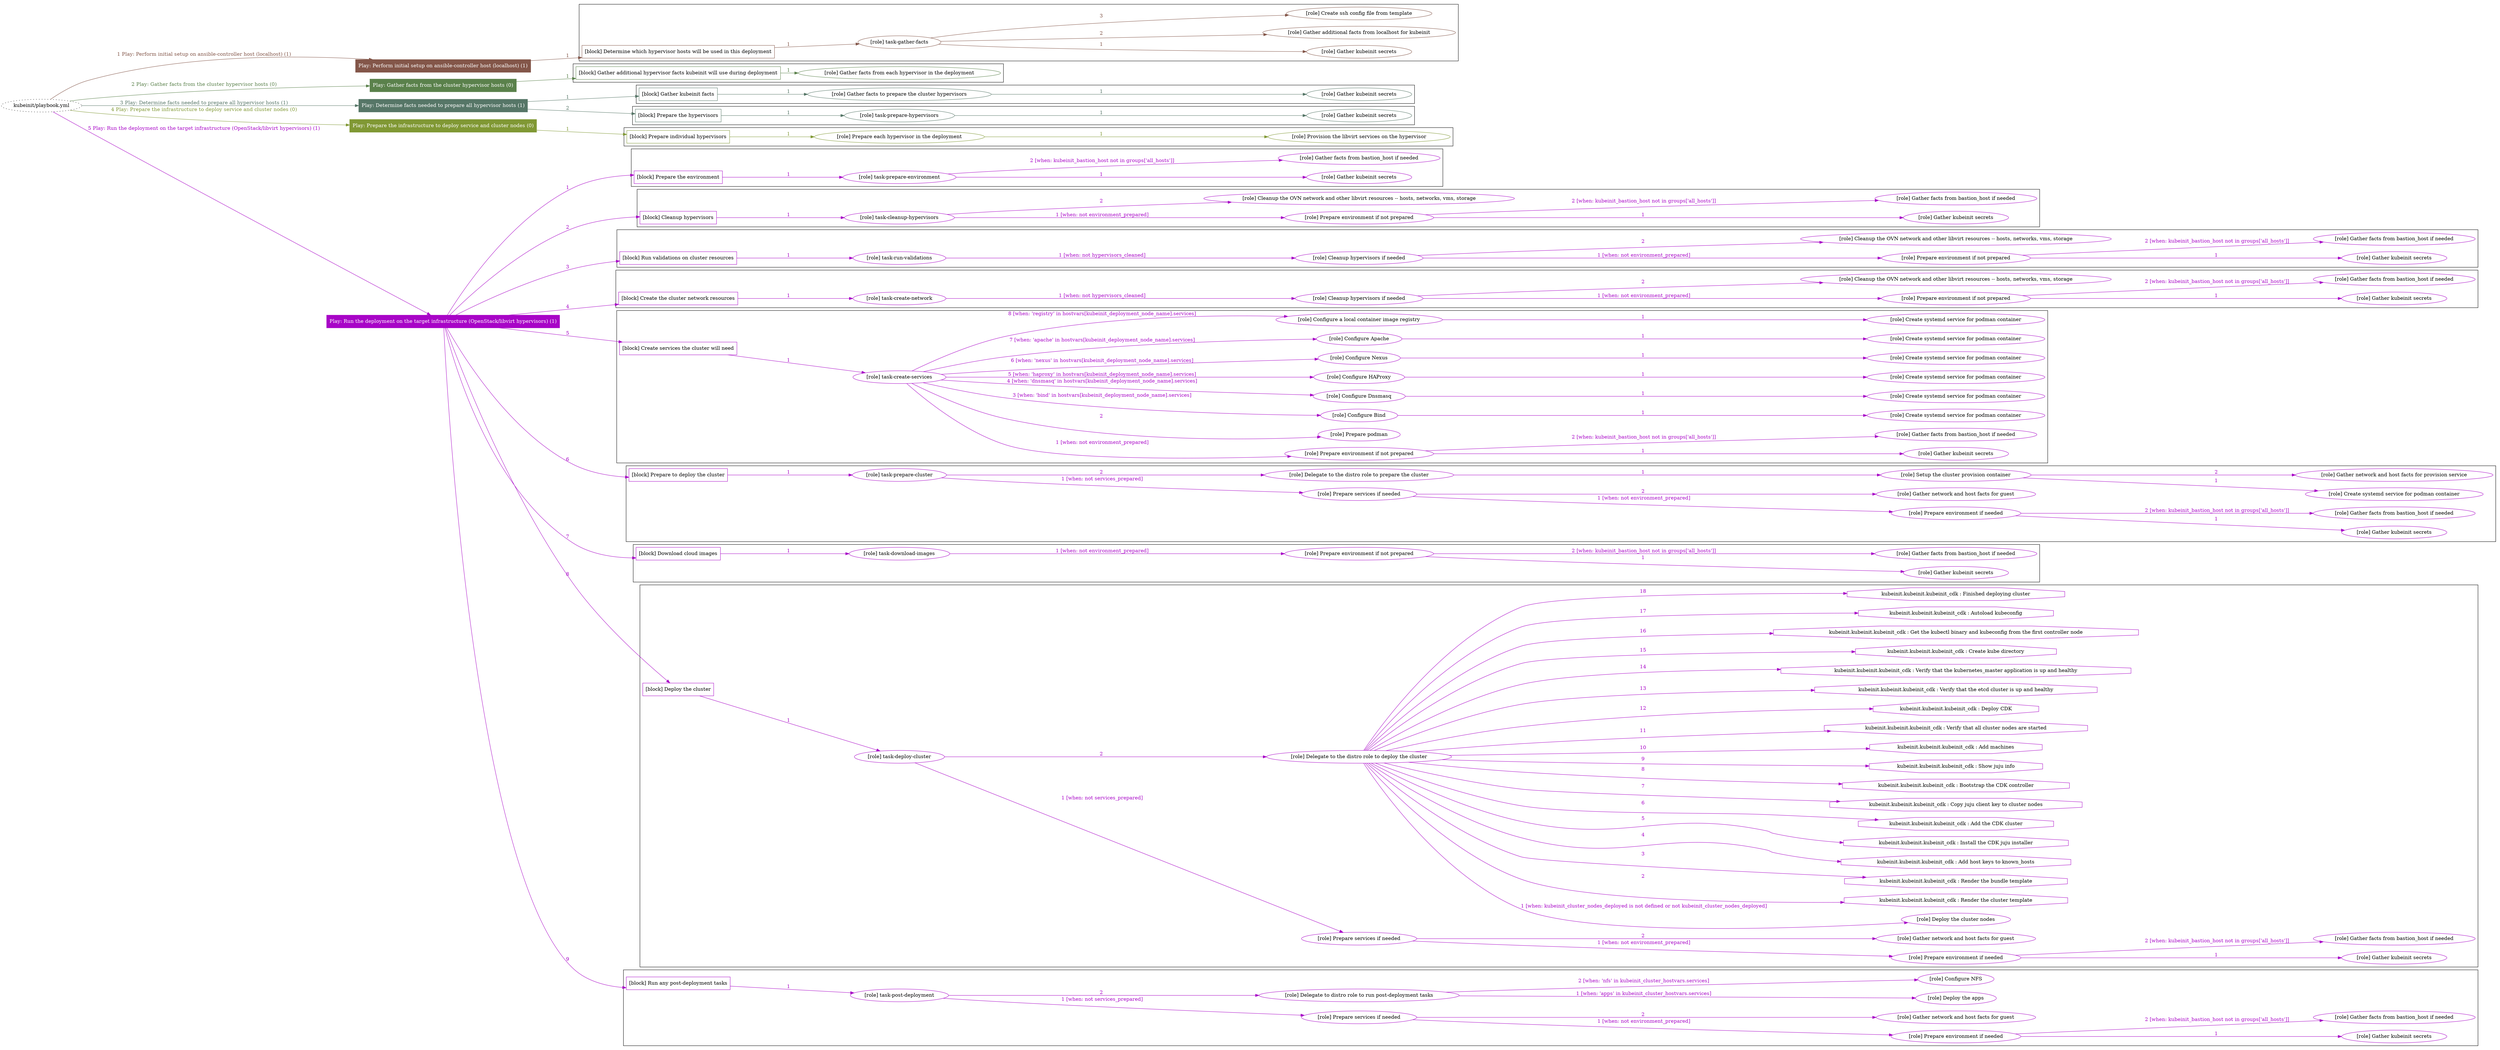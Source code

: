digraph {
	graph [concentrate=true ordering=in rankdir=LR ratio=fill]
	edge [esep=5 sep=10]
	"kubeinit/playbook.yml" [URL="/home/runner/work/kubeinit/kubeinit/kubeinit/playbook.yml" id=playbook_7b07eddc style=dotted]
	"kubeinit/playbook.yml" -> play_ae8536f7 [label="1 Play: Perform initial setup on ansible-controller host (localhost) (1)" color="#835649" fontcolor="#835649" id=edge_play_ae8536f7 labeltooltip="1 Play: Perform initial setup on ansible-controller host (localhost) (1)" tooltip="1 Play: Perform initial setup on ansible-controller host (localhost) (1)"]
	subgraph "Play: Perform initial setup on ansible-controller host (localhost) (1)" {
		play_ae8536f7 [label="Play: Perform initial setup on ansible-controller host (localhost) (1)" URL="/home/runner/work/kubeinit/kubeinit/kubeinit/playbook.yml" color="#835649" fontcolor="#ffffff" id=play_ae8536f7 shape=box style=filled tooltip=localhost]
		play_ae8536f7 -> block_f14fd395 [label=1 color="#835649" fontcolor="#835649" id=edge_block_f14fd395 labeltooltip=1 tooltip=1]
		subgraph cluster_block_f14fd395 {
			block_f14fd395 [label="[block] Determine which hypervisor hosts will be used in this deployment" URL="/home/runner/work/kubeinit/kubeinit/kubeinit/playbook.yml" color="#835649" id=block_f14fd395 labeltooltip="Determine which hypervisor hosts will be used in this deployment" shape=box tooltip="Determine which hypervisor hosts will be used in this deployment"]
			block_f14fd395 -> role_4c443c80 [label="1 " color="#835649" fontcolor="#835649" id=edge_role_4c443c80 labeltooltip="1 " tooltip="1 "]
			subgraph "task-gather-facts" {
				role_4c443c80 [label="[role] task-gather-facts" URL="/home/runner/work/kubeinit/kubeinit/kubeinit/playbook.yml" color="#835649" id=role_4c443c80 tooltip="task-gather-facts"]
				role_4c443c80 -> role_0a45a1a7 [label="1 " color="#835649" fontcolor="#835649" id=edge_role_0a45a1a7 labeltooltip="1 " tooltip="1 "]
				subgraph "Gather kubeinit secrets" {
					role_0a45a1a7 [label="[role] Gather kubeinit secrets" URL="/home/runner/.ansible/collections/ansible_collections/kubeinit/kubeinit/roles/kubeinit_prepare/tasks/build_hypervisors_group.yml" color="#835649" id=role_0a45a1a7 tooltip="Gather kubeinit secrets"]
				}
				role_4c443c80 -> role_3fbbef48 [label="2 " color="#835649" fontcolor="#835649" id=edge_role_3fbbef48 labeltooltip="2 " tooltip="2 "]
				subgraph "Gather additional facts from localhost for kubeinit" {
					role_3fbbef48 [label="[role] Gather additional facts from localhost for kubeinit" URL="/home/runner/.ansible/collections/ansible_collections/kubeinit/kubeinit/roles/kubeinit_prepare/tasks/build_hypervisors_group.yml" color="#835649" id=role_3fbbef48 tooltip="Gather additional facts from localhost for kubeinit"]
				}
				role_4c443c80 -> role_3f0bf465 [label="3 " color="#835649" fontcolor="#835649" id=edge_role_3f0bf465 labeltooltip="3 " tooltip="3 "]
				subgraph "Create ssh config file from template" {
					role_3f0bf465 [label="[role] Create ssh config file from template" URL="/home/runner/.ansible/collections/ansible_collections/kubeinit/kubeinit/roles/kubeinit_prepare/tasks/build_hypervisors_group.yml" color="#835649" id=role_3f0bf465 tooltip="Create ssh config file from template"]
				}
			}
		}
	}
	"kubeinit/playbook.yml" -> play_ba6dd89d [label="2 Play: Gather facts from the cluster hypervisor hosts (0)" color="#5a814b" fontcolor="#5a814b" id=edge_play_ba6dd89d labeltooltip="2 Play: Gather facts from the cluster hypervisor hosts (0)" tooltip="2 Play: Gather facts from the cluster hypervisor hosts (0)"]
	subgraph "Play: Gather facts from the cluster hypervisor hosts (0)" {
		play_ba6dd89d [label="Play: Gather facts from the cluster hypervisor hosts (0)" URL="/home/runner/work/kubeinit/kubeinit/kubeinit/playbook.yml" color="#5a814b" fontcolor="#ffffff" id=play_ba6dd89d shape=box style=filled tooltip="Play: Gather facts from the cluster hypervisor hosts (0)"]
		play_ba6dd89d -> block_d0ace4af [label=1 color="#5a814b" fontcolor="#5a814b" id=edge_block_d0ace4af labeltooltip=1 tooltip=1]
		subgraph cluster_block_d0ace4af {
			block_d0ace4af [label="[block] Gather additional hypervisor facts kubeinit will use during deployment" URL="/home/runner/work/kubeinit/kubeinit/kubeinit/playbook.yml" color="#5a814b" id=block_d0ace4af labeltooltip="Gather additional hypervisor facts kubeinit will use during deployment" shape=box tooltip="Gather additional hypervisor facts kubeinit will use during deployment"]
			block_d0ace4af -> role_2e7f5700 [label="1 " color="#5a814b" fontcolor="#5a814b" id=edge_role_2e7f5700 labeltooltip="1 " tooltip="1 "]
			subgraph "Gather facts from each hypervisor in the deployment" {
				role_2e7f5700 [label="[role] Gather facts from each hypervisor in the deployment" URL="/home/runner/work/kubeinit/kubeinit/kubeinit/playbook.yml" color="#5a814b" id=role_2e7f5700 tooltip="Gather facts from each hypervisor in the deployment"]
			}
		}
	}
	"kubeinit/playbook.yml" -> play_a8077679 [label="3 Play: Determine facts needed to prepare all hypervisor hosts (1)" color="#567667" fontcolor="#567667" id=edge_play_a8077679 labeltooltip="3 Play: Determine facts needed to prepare all hypervisor hosts (1)" tooltip="3 Play: Determine facts needed to prepare all hypervisor hosts (1)"]
	subgraph "Play: Determine facts needed to prepare all hypervisor hosts (1)" {
		play_a8077679 [label="Play: Determine facts needed to prepare all hypervisor hosts (1)" URL="/home/runner/work/kubeinit/kubeinit/kubeinit/playbook.yml" color="#567667" fontcolor="#ffffff" id=play_a8077679 shape=box style=filled tooltip=localhost]
		play_a8077679 -> block_dc6b8b2c [label=1 color="#567667" fontcolor="#567667" id=edge_block_dc6b8b2c labeltooltip=1 tooltip=1]
		subgraph cluster_block_dc6b8b2c {
			block_dc6b8b2c [label="[block] Gather kubeinit facts" URL="/home/runner/work/kubeinit/kubeinit/kubeinit/playbook.yml" color="#567667" id=block_dc6b8b2c labeltooltip="Gather kubeinit facts" shape=box tooltip="Gather kubeinit facts"]
			block_dc6b8b2c -> role_ae329c7e [label="1 " color="#567667" fontcolor="#567667" id=edge_role_ae329c7e labeltooltip="1 " tooltip="1 "]
			subgraph "Gather facts to prepare the cluster hypervisors" {
				role_ae329c7e [label="[role] Gather facts to prepare the cluster hypervisors" URL="/home/runner/work/kubeinit/kubeinit/kubeinit/playbook.yml" color="#567667" id=role_ae329c7e tooltip="Gather facts to prepare the cluster hypervisors"]
				role_ae329c7e -> role_d557adda [label="1 " color="#567667" fontcolor="#567667" id=edge_role_d557adda labeltooltip="1 " tooltip="1 "]
				subgraph "Gather kubeinit secrets" {
					role_d557adda [label="[role] Gather kubeinit secrets" URL="/home/runner/.ansible/collections/ansible_collections/kubeinit/kubeinit/roles/kubeinit_prepare/tasks/gather_kubeinit_facts.yml" color="#567667" id=role_d557adda tooltip="Gather kubeinit secrets"]
				}
			}
		}
		play_a8077679 -> block_dd9f7d9f [label=2 color="#567667" fontcolor="#567667" id=edge_block_dd9f7d9f labeltooltip=2 tooltip=2]
		subgraph cluster_block_dd9f7d9f {
			block_dd9f7d9f [label="[block] Prepare the hypervisors" URL="/home/runner/work/kubeinit/kubeinit/kubeinit/playbook.yml" color="#567667" id=block_dd9f7d9f labeltooltip="Prepare the hypervisors" shape=box tooltip="Prepare the hypervisors"]
			block_dd9f7d9f -> role_76a031fb [label="1 " color="#567667" fontcolor="#567667" id=edge_role_76a031fb labeltooltip="1 " tooltip="1 "]
			subgraph "task-prepare-hypervisors" {
				role_76a031fb [label="[role] task-prepare-hypervisors" URL="/home/runner/work/kubeinit/kubeinit/kubeinit/playbook.yml" color="#567667" id=role_76a031fb tooltip="task-prepare-hypervisors"]
				role_76a031fb -> role_5a0db692 [label="1 " color="#567667" fontcolor="#567667" id=edge_role_5a0db692 labeltooltip="1 " tooltip="1 "]
				subgraph "Gather kubeinit secrets" {
					role_5a0db692 [label="[role] Gather kubeinit secrets" URL="/home/runner/.ansible/collections/ansible_collections/kubeinit/kubeinit/roles/kubeinit_prepare/tasks/gather_kubeinit_facts.yml" color="#567667" id=role_5a0db692 tooltip="Gather kubeinit secrets"]
				}
			}
		}
	}
	"kubeinit/playbook.yml" -> play_da974f35 [label="4 Play: Prepare the infrastructure to deploy service and cluster nodes (0)" color="#809834" fontcolor="#809834" id=edge_play_da974f35 labeltooltip="4 Play: Prepare the infrastructure to deploy service and cluster nodes (0)" tooltip="4 Play: Prepare the infrastructure to deploy service and cluster nodes (0)"]
	subgraph "Play: Prepare the infrastructure to deploy service and cluster nodes (0)" {
		play_da974f35 [label="Play: Prepare the infrastructure to deploy service and cluster nodes (0)" URL="/home/runner/work/kubeinit/kubeinit/kubeinit/playbook.yml" color="#809834" fontcolor="#ffffff" id=play_da974f35 shape=box style=filled tooltip="Play: Prepare the infrastructure to deploy service and cluster nodes (0)"]
		play_da974f35 -> block_637d42eb [label=1 color="#809834" fontcolor="#809834" id=edge_block_637d42eb labeltooltip=1 tooltip=1]
		subgraph cluster_block_637d42eb {
			block_637d42eb [label="[block] Prepare individual hypervisors" URL="/home/runner/work/kubeinit/kubeinit/kubeinit/playbook.yml" color="#809834" id=block_637d42eb labeltooltip="Prepare individual hypervisors" shape=box tooltip="Prepare individual hypervisors"]
			block_637d42eb -> role_cea9790f [label="1 " color="#809834" fontcolor="#809834" id=edge_role_cea9790f labeltooltip="1 " tooltip="1 "]
			subgraph "Prepare each hypervisor in the deployment" {
				role_cea9790f [label="[role] Prepare each hypervisor in the deployment" URL="/home/runner/work/kubeinit/kubeinit/kubeinit/playbook.yml" color="#809834" id=role_cea9790f tooltip="Prepare each hypervisor in the deployment"]
				role_cea9790f -> role_76e7ff63 [label="1 " color="#809834" fontcolor="#809834" id=edge_role_76e7ff63 labeltooltip="1 " tooltip="1 "]
				subgraph "Provision the libvirt services on the hypervisor" {
					role_76e7ff63 [label="[role] Provision the libvirt services on the hypervisor" URL="/home/runner/.ansible/collections/ansible_collections/kubeinit/kubeinit/roles/kubeinit_prepare/tasks/prepare_hypervisor.yml" color="#809834" id=role_76e7ff63 tooltip="Provision the libvirt services on the hypervisor"]
				}
			}
		}
	}
	"kubeinit/playbook.yml" -> play_2c684dbd [label="5 Play: Run the deployment on the target infrastructure (OpenStack/libvirt hypervisors) (1)" color="#a805c7" fontcolor="#a805c7" id=edge_play_2c684dbd labeltooltip="5 Play: Run the deployment on the target infrastructure (OpenStack/libvirt hypervisors) (1)" tooltip="5 Play: Run the deployment on the target infrastructure (OpenStack/libvirt hypervisors) (1)"]
	subgraph "Play: Run the deployment on the target infrastructure (OpenStack/libvirt hypervisors) (1)" {
		play_2c684dbd [label="Play: Run the deployment on the target infrastructure (OpenStack/libvirt hypervisors) (1)" URL="/home/runner/work/kubeinit/kubeinit/kubeinit/playbook.yml" color="#a805c7" fontcolor="#ffffff" id=play_2c684dbd shape=box style=filled tooltip=localhost]
		play_2c684dbd -> block_a8a9cad0 [label=1 color="#a805c7" fontcolor="#a805c7" id=edge_block_a8a9cad0 labeltooltip=1 tooltip=1]
		subgraph cluster_block_a8a9cad0 {
			block_a8a9cad0 [label="[block] Prepare the environment" URL="/home/runner/work/kubeinit/kubeinit/kubeinit/playbook.yml" color="#a805c7" id=block_a8a9cad0 labeltooltip="Prepare the environment" shape=box tooltip="Prepare the environment"]
			block_a8a9cad0 -> role_272edc18 [label="1 " color="#a805c7" fontcolor="#a805c7" id=edge_role_272edc18 labeltooltip="1 " tooltip="1 "]
			subgraph "task-prepare-environment" {
				role_272edc18 [label="[role] task-prepare-environment" URL="/home/runner/work/kubeinit/kubeinit/kubeinit/playbook.yml" color="#a805c7" id=role_272edc18 tooltip="task-prepare-environment"]
				role_272edc18 -> role_3b846df1 [label="1 " color="#a805c7" fontcolor="#a805c7" id=edge_role_3b846df1 labeltooltip="1 " tooltip="1 "]
				subgraph "Gather kubeinit secrets" {
					role_3b846df1 [label="[role] Gather kubeinit secrets" URL="/home/runner/.ansible/collections/ansible_collections/kubeinit/kubeinit/roles/kubeinit_prepare/tasks/gather_kubeinit_facts.yml" color="#a805c7" id=role_3b846df1 tooltip="Gather kubeinit secrets"]
				}
				role_272edc18 -> role_30ebdfee [label="2 [when: kubeinit_bastion_host not in groups['all_hosts']]" color="#a805c7" fontcolor="#a805c7" id=edge_role_30ebdfee labeltooltip="2 [when: kubeinit_bastion_host not in groups['all_hosts']]" tooltip="2 [when: kubeinit_bastion_host not in groups['all_hosts']]"]
				subgraph "Gather facts from bastion_host if needed" {
					role_30ebdfee [label="[role] Gather facts from bastion_host if needed" URL="/home/runner/.ansible/collections/ansible_collections/kubeinit/kubeinit/roles/kubeinit_prepare/tasks/main.yml" color="#a805c7" id=role_30ebdfee tooltip="Gather facts from bastion_host if needed"]
				}
			}
		}
		play_2c684dbd -> block_d3b47761 [label=2 color="#a805c7" fontcolor="#a805c7" id=edge_block_d3b47761 labeltooltip=2 tooltip=2]
		subgraph cluster_block_d3b47761 {
			block_d3b47761 [label="[block] Cleanup hypervisors" URL="/home/runner/work/kubeinit/kubeinit/kubeinit/playbook.yml" color="#a805c7" id=block_d3b47761 labeltooltip="Cleanup hypervisors" shape=box tooltip="Cleanup hypervisors"]
			block_d3b47761 -> role_dbc96f29 [label="1 " color="#a805c7" fontcolor="#a805c7" id=edge_role_dbc96f29 labeltooltip="1 " tooltip="1 "]
			subgraph "task-cleanup-hypervisors" {
				role_dbc96f29 [label="[role] task-cleanup-hypervisors" URL="/home/runner/work/kubeinit/kubeinit/kubeinit/playbook.yml" color="#a805c7" id=role_dbc96f29 tooltip="task-cleanup-hypervisors"]
				role_dbc96f29 -> role_d9044584 [label="1 [when: not environment_prepared]" color="#a805c7" fontcolor="#a805c7" id=edge_role_d9044584 labeltooltip="1 [when: not environment_prepared]" tooltip="1 [when: not environment_prepared]"]
				subgraph "Prepare environment if not prepared" {
					role_d9044584 [label="[role] Prepare environment if not prepared" URL="/home/runner/.ansible/collections/ansible_collections/kubeinit/kubeinit/roles/kubeinit_libvirt/tasks/cleanup_hypervisors.yml" color="#a805c7" id=role_d9044584 tooltip="Prepare environment if not prepared"]
					role_d9044584 -> role_6a1c0724 [label="1 " color="#a805c7" fontcolor="#a805c7" id=edge_role_6a1c0724 labeltooltip="1 " tooltip="1 "]
					subgraph "Gather kubeinit secrets" {
						role_6a1c0724 [label="[role] Gather kubeinit secrets" URL="/home/runner/.ansible/collections/ansible_collections/kubeinit/kubeinit/roles/kubeinit_prepare/tasks/gather_kubeinit_facts.yml" color="#a805c7" id=role_6a1c0724 tooltip="Gather kubeinit secrets"]
					}
					role_d9044584 -> role_64e8331c [label="2 [when: kubeinit_bastion_host not in groups['all_hosts']]" color="#a805c7" fontcolor="#a805c7" id=edge_role_64e8331c labeltooltip="2 [when: kubeinit_bastion_host not in groups['all_hosts']]" tooltip="2 [when: kubeinit_bastion_host not in groups['all_hosts']]"]
					subgraph "Gather facts from bastion_host if needed" {
						role_64e8331c [label="[role] Gather facts from bastion_host if needed" URL="/home/runner/.ansible/collections/ansible_collections/kubeinit/kubeinit/roles/kubeinit_prepare/tasks/main.yml" color="#a805c7" id=role_64e8331c tooltip="Gather facts from bastion_host if needed"]
					}
				}
				role_dbc96f29 -> role_327657ec [label="2 " color="#a805c7" fontcolor="#a805c7" id=edge_role_327657ec labeltooltip="2 " tooltip="2 "]
				subgraph "Cleanup the OVN network and other libvirt resources -- hosts, networks, vms, storage" {
					role_327657ec [label="[role] Cleanup the OVN network and other libvirt resources -- hosts, networks, vms, storage" URL="/home/runner/.ansible/collections/ansible_collections/kubeinit/kubeinit/roles/kubeinit_libvirt/tasks/cleanup_hypervisors.yml" color="#a805c7" id=role_327657ec tooltip="Cleanup the OVN network and other libvirt resources -- hosts, networks, vms, storage"]
				}
			}
		}
		play_2c684dbd -> block_43ed53c7 [label=3 color="#a805c7" fontcolor="#a805c7" id=edge_block_43ed53c7 labeltooltip=3 tooltip=3]
		subgraph cluster_block_43ed53c7 {
			block_43ed53c7 [label="[block] Run validations on cluster resources" URL="/home/runner/work/kubeinit/kubeinit/kubeinit/playbook.yml" color="#a805c7" id=block_43ed53c7 labeltooltip="Run validations on cluster resources" shape=box tooltip="Run validations on cluster resources"]
			block_43ed53c7 -> role_5f386c0b [label="1 " color="#a805c7" fontcolor="#a805c7" id=edge_role_5f386c0b labeltooltip="1 " tooltip="1 "]
			subgraph "task-run-validations" {
				role_5f386c0b [label="[role] task-run-validations" URL="/home/runner/work/kubeinit/kubeinit/kubeinit/playbook.yml" color="#a805c7" id=role_5f386c0b tooltip="task-run-validations"]
				role_5f386c0b -> role_27b261a9 [label="1 [when: not hypervisors_cleaned]" color="#a805c7" fontcolor="#a805c7" id=edge_role_27b261a9 labeltooltip="1 [when: not hypervisors_cleaned]" tooltip="1 [when: not hypervisors_cleaned]"]
				subgraph "Cleanup hypervisors if needed" {
					role_27b261a9 [label="[role] Cleanup hypervisors if needed" URL="/home/runner/.ansible/collections/ansible_collections/kubeinit/kubeinit/roles/kubeinit_validations/tasks/main.yml" color="#a805c7" id=role_27b261a9 tooltip="Cleanup hypervisors if needed"]
					role_27b261a9 -> role_691a6305 [label="1 [when: not environment_prepared]" color="#a805c7" fontcolor="#a805c7" id=edge_role_691a6305 labeltooltip="1 [when: not environment_prepared]" tooltip="1 [when: not environment_prepared]"]
					subgraph "Prepare environment if not prepared" {
						role_691a6305 [label="[role] Prepare environment if not prepared" URL="/home/runner/.ansible/collections/ansible_collections/kubeinit/kubeinit/roles/kubeinit_libvirt/tasks/cleanup_hypervisors.yml" color="#a805c7" id=role_691a6305 tooltip="Prepare environment if not prepared"]
						role_691a6305 -> role_c47da6af [label="1 " color="#a805c7" fontcolor="#a805c7" id=edge_role_c47da6af labeltooltip="1 " tooltip="1 "]
						subgraph "Gather kubeinit secrets" {
							role_c47da6af [label="[role] Gather kubeinit secrets" URL="/home/runner/.ansible/collections/ansible_collections/kubeinit/kubeinit/roles/kubeinit_prepare/tasks/gather_kubeinit_facts.yml" color="#a805c7" id=role_c47da6af tooltip="Gather kubeinit secrets"]
						}
						role_691a6305 -> role_ac09723a [label="2 [when: kubeinit_bastion_host not in groups['all_hosts']]" color="#a805c7" fontcolor="#a805c7" id=edge_role_ac09723a labeltooltip="2 [when: kubeinit_bastion_host not in groups['all_hosts']]" tooltip="2 [when: kubeinit_bastion_host not in groups['all_hosts']]"]
						subgraph "Gather facts from bastion_host if needed" {
							role_ac09723a [label="[role] Gather facts from bastion_host if needed" URL="/home/runner/.ansible/collections/ansible_collections/kubeinit/kubeinit/roles/kubeinit_prepare/tasks/main.yml" color="#a805c7" id=role_ac09723a tooltip="Gather facts from bastion_host if needed"]
						}
					}
					role_27b261a9 -> role_60418d41 [label="2 " color="#a805c7" fontcolor="#a805c7" id=edge_role_60418d41 labeltooltip="2 " tooltip="2 "]
					subgraph "Cleanup the OVN network and other libvirt resources -- hosts, networks, vms, storage" {
						role_60418d41 [label="[role] Cleanup the OVN network and other libvirt resources -- hosts, networks, vms, storage" URL="/home/runner/.ansible/collections/ansible_collections/kubeinit/kubeinit/roles/kubeinit_libvirt/tasks/cleanup_hypervisors.yml" color="#a805c7" id=role_60418d41 tooltip="Cleanup the OVN network and other libvirt resources -- hosts, networks, vms, storage"]
					}
				}
			}
		}
		play_2c684dbd -> block_468d84da [label=4 color="#a805c7" fontcolor="#a805c7" id=edge_block_468d84da labeltooltip=4 tooltip=4]
		subgraph cluster_block_468d84da {
			block_468d84da [label="[block] Create the cluster network resources" URL="/home/runner/work/kubeinit/kubeinit/kubeinit/playbook.yml" color="#a805c7" id=block_468d84da labeltooltip="Create the cluster network resources" shape=box tooltip="Create the cluster network resources"]
			block_468d84da -> role_134deb12 [label="1 " color="#a805c7" fontcolor="#a805c7" id=edge_role_134deb12 labeltooltip="1 " tooltip="1 "]
			subgraph "task-create-network" {
				role_134deb12 [label="[role] task-create-network" URL="/home/runner/work/kubeinit/kubeinit/kubeinit/playbook.yml" color="#a805c7" id=role_134deb12 tooltip="task-create-network"]
				role_134deb12 -> role_d5269537 [label="1 [when: not hypervisors_cleaned]" color="#a805c7" fontcolor="#a805c7" id=edge_role_d5269537 labeltooltip="1 [when: not hypervisors_cleaned]" tooltip="1 [when: not hypervisors_cleaned]"]
				subgraph "Cleanup hypervisors if needed" {
					role_d5269537 [label="[role] Cleanup hypervisors if needed" URL="/home/runner/.ansible/collections/ansible_collections/kubeinit/kubeinit/roles/kubeinit_libvirt/tasks/create_network.yml" color="#a805c7" id=role_d5269537 tooltip="Cleanup hypervisors if needed"]
					role_d5269537 -> role_535c081d [label="1 [when: not environment_prepared]" color="#a805c7" fontcolor="#a805c7" id=edge_role_535c081d labeltooltip="1 [when: not environment_prepared]" tooltip="1 [when: not environment_prepared]"]
					subgraph "Prepare environment if not prepared" {
						role_535c081d [label="[role] Prepare environment if not prepared" URL="/home/runner/.ansible/collections/ansible_collections/kubeinit/kubeinit/roles/kubeinit_libvirt/tasks/cleanup_hypervisors.yml" color="#a805c7" id=role_535c081d tooltip="Prepare environment if not prepared"]
						role_535c081d -> role_69334ae1 [label="1 " color="#a805c7" fontcolor="#a805c7" id=edge_role_69334ae1 labeltooltip="1 " tooltip="1 "]
						subgraph "Gather kubeinit secrets" {
							role_69334ae1 [label="[role] Gather kubeinit secrets" URL="/home/runner/.ansible/collections/ansible_collections/kubeinit/kubeinit/roles/kubeinit_prepare/tasks/gather_kubeinit_facts.yml" color="#a805c7" id=role_69334ae1 tooltip="Gather kubeinit secrets"]
						}
						role_535c081d -> role_7eae64ee [label="2 [when: kubeinit_bastion_host not in groups['all_hosts']]" color="#a805c7" fontcolor="#a805c7" id=edge_role_7eae64ee labeltooltip="2 [when: kubeinit_bastion_host not in groups['all_hosts']]" tooltip="2 [when: kubeinit_bastion_host not in groups['all_hosts']]"]
						subgraph "Gather facts from bastion_host if needed" {
							role_7eae64ee [label="[role] Gather facts from bastion_host if needed" URL="/home/runner/.ansible/collections/ansible_collections/kubeinit/kubeinit/roles/kubeinit_prepare/tasks/main.yml" color="#a805c7" id=role_7eae64ee tooltip="Gather facts from bastion_host if needed"]
						}
					}
					role_d5269537 -> role_4109f7c9 [label="2 " color="#a805c7" fontcolor="#a805c7" id=edge_role_4109f7c9 labeltooltip="2 " tooltip="2 "]
					subgraph "Cleanup the OVN network and other libvirt resources -- hosts, networks, vms, storage" {
						role_4109f7c9 [label="[role] Cleanup the OVN network and other libvirt resources -- hosts, networks, vms, storage" URL="/home/runner/.ansible/collections/ansible_collections/kubeinit/kubeinit/roles/kubeinit_libvirt/tasks/cleanup_hypervisors.yml" color="#a805c7" id=role_4109f7c9 tooltip="Cleanup the OVN network and other libvirt resources -- hosts, networks, vms, storage"]
					}
				}
			}
		}
		play_2c684dbd -> block_6d0a86f8 [label=5 color="#a805c7" fontcolor="#a805c7" id=edge_block_6d0a86f8 labeltooltip=5 tooltip=5]
		subgraph cluster_block_6d0a86f8 {
			block_6d0a86f8 [label="[block] Create services the cluster will need" URL="/home/runner/work/kubeinit/kubeinit/kubeinit/playbook.yml" color="#a805c7" id=block_6d0a86f8 labeltooltip="Create services the cluster will need" shape=box tooltip="Create services the cluster will need"]
			block_6d0a86f8 -> role_92be6d39 [label="1 " color="#a805c7" fontcolor="#a805c7" id=edge_role_92be6d39 labeltooltip="1 " tooltip="1 "]
			subgraph "task-create-services" {
				role_92be6d39 [label="[role] task-create-services" URL="/home/runner/work/kubeinit/kubeinit/kubeinit/playbook.yml" color="#a805c7" id=role_92be6d39 tooltip="task-create-services"]
				role_92be6d39 -> role_fd5fd1a0 [label="1 [when: not environment_prepared]" color="#a805c7" fontcolor="#a805c7" id=edge_role_fd5fd1a0 labeltooltip="1 [when: not environment_prepared]" tooltip="1 [when: not environment_prepared]"]
				subgraph "Prepare environment if not prepared" {
					role_fd5fd1a0 [label="[role] Prepare environment if not prepared" URL="/home/runner/.ansible/collections/ansible_collections/kubeinit/kubeinit/roles/kubeinit_services/tasks/main.yml" color="#a805c7" id=role_fd5fd1a0 tooltip="Prepare environment if not prepared"]
					role_fd5fd1a0 -> role_0efbd7b9 [label="1 " color="#a805c7" fontcolor="#a805c7" id=edge_role_0efbd7b9 labeltooltip="1 " tooltip="1 "]
					subgraph "Gather kubeinit secrets" {
						role_0efbd7b9 [label="[role] Gather kubeinit secrets" URL="/home/runner/.ansible/collections/ansible_collections/kubeinit/kubeinit/roles/kubeinit_prepare/tasks/gather_kubeinit_facts.yml" color="#a805c7" id=role_0efbd7b9 tooltip="Gather kubeinit secrets"]
					}
					role_fd5fd1a0 -> role_6eacfa3a [label="2 [when: kubeinit_bastion_host not in groups['all_hosts']]" color="#a805c7" fontcolor="#a805c7" id=edge_role_6eacfa3a labeltooltip="2 [when: kubeinit_bastion_host not in groups['all_hosts']]" tooltip="2 [when: kubeinit_bastion_host not in groups['all_hosts']]"]
					subgraph "Gather facts from bastion_host if needed" {
						role_6eacfa3a [label="[role] Gather facts from bastion_host if needed" URL="/home/runner/.ansible/collections/ansible_collections/kubeinit/kubeinit/roles/kubeinit_prepare/tasks/main.yml" color="#a805c7" id=role_6eacfa3a tooltip="Gather facts from bastion_host if needed"]
					}
				}
				role_92be6d39 -> role_da77d23a [label="2 " color="#a805c7" fontcolor="#a805c7" id=edge_role_da77d23a labeltooltip="2 " tooltip="2 "]
				subgraph "Prepare podman" {
					role_da77d23a [label="[role] Prepare podman" URL="/home/runner/.ansible/collections/ansible_collections/kubeinit/kubeinit/roles/kubeinit_services/tasks/00_create_service_pod.yml" color="#a805c7" id=role_da77d23a tooltip="Prepare podman"]
				}
				role_92be6d39 -> role_b6de6d8a [label="3 [when: 'bind' in hostvars[kubeinit_deployment_node_name].services]" color="#a805c7" fontcolor="#a805c7" id=edge_role_b6de6d8a labeltooltip="3 [when: 'bind' in hostvars[kubeinit_deployment_node_name].services]" tooltip="3 [when: 'bind' in hostvars[kubeinit_deployment_node_name].services]"]
				subgraph "Configure Bind" {
					role_b6de6d8a [label="[role] Configure Bind" URL="/home/runner/.ansible/collections/ansible_collections/kubeinit/kubeinit/roles/kubeinit_services/tasks/start_services_containers.yml" color="#a805c7" id=role_b6de6d8a tooltip="Configure Bind"]
					role_b6de6d8a -> role_aff069e8 [label="1 " color="#a805c7" fontcolor="#a805c7" id=edge_role_aff069e8 labeltooltip="1 " tooltip="1 "]
					subgraph "Create systemd service for podman container" {
						role_aff069e8 [label="[role] Create systemd service for podman container" URL="/home/runner/.ansible/collections/ansible_collections/kubeinit/kubeinit/roles/kubeinit_bind/tasks/main.yml" color="#a805c7" id=role_aff069e8 tooltip="Create systemd service for podman container"]
					}
				}
				role_92be6d39 -> role_0bd671ad [label="4 [when: 'dnsmasq' in hostvars[kubeinit_deployment_node_name].services]" color="#a805c7" fontcolor="#a805c7" id=edge_role_0bd671ad labeltooltip="4 [when: 'dnsmasq' in hostvars[kubeinit_deployment_node_name].services]" tooltip="4 [when: 'dnsmasq' in hostvars[kubeinit_deployment_node_name].services]"]
				subgraph "Configure Dnsmasq" {
					role_0bd671ad [label="[role] Configure Dnsmasq" URL="/home/runner/.ansible/collections/ansible_collections/kubeinit/kubeinit/roles/kubeinit_services/tasks/start_services_containers.yml" color="#a805c7" id=role_0bd671ad tooltip="Configure Dnsmasq"]
					role_0bd671ad -> role_cf3fd57e [label="1 " color="#a805c7" fontcolor="#a805c7" id=edge_role_cf3fd57e labeltooltip="1 " tooltip="1 "]
					subgraph "Create systemd service for podman container" {
						role_cf3fd57e [label="[role] Create systemd service for podman container" URL="/home/runner/.ansible/collections/ansible_collections/kubeinit/kubeinit/roles/kubeinit_dnsmasq/tasks/main.yml" color="#a805c7" id=role_cf3fd57e tooltip="Create systemd service for podman container"]
					}
				}
				role_92be6d39 -> role_37196c82 [label="5 [when: 'haproxy' in hostvars[kubeinit_deployment_node_name].services]" color="#a805c7" fontcolor="#a805c7" id=edge_role_37196c82 labeltooltip="5 [when: 'haproxy' in hostvars[kubeinit_deployment_node_name].services]" tooltip="5 [when: 'haproxy' in hostvars[kubeinit_deployment_node_name].services]"]
				subgraph "Configure HAProxy" {
					role_37196c82 [label="[role] Configure HAProxy" URL="/home/runner/.ansible/collections/ansible_collections/kubeinit/kubeinit/roles/kubeinit_services/tasks/start_services_containers.yml" color="#a805c7" id=role_37196c82 tooltip="Configure HAProxy"]
					role_37196c82 -> role_6ed134e5 [label="1 " color="#a805c7" fontcolor="#a805c7" id=edge_role_6ed134e5 labeltooltip="1 " tooltip="1 "]
					subgraph "Create systemd service for podman container" {
						role_6ed134e5 [label="[role] Create systemd service for podman container" URL="/home/runner/.ansible/collections/ansible_collections/kubeinit/kubeinit/roles/kubeinit_haproxy/tasks/main.yml" color="#a805c7" id=role_6ed134e5 tooltip="Create systemd service for podman container"]
					}
				}
				role_92be6d39 -> role_f53fe0f3 [label="6 [when: 'nexus' in hostvars[kubeinit_deployment_node_name].services]" color="#a805c7" fontcolor="#a805c7" id=edge_role_f53fe0f3 labeltooltip="6 [when: 'nexus' in hostvars[kubeinit_deployment_node_name].services]" tooltip="6 [when: 'nexus' in hostvars[kubeinit_deployment_node_name].services]"]
				subgraph "Configure Nexus" {
					role_f53fe0f3 [label="[role] Configure Nexus" URL="/home/runner/.ansible/collections/ansible_collections/kubeinit/kubeinit/roles/kubeinit_services/tasks/start_services_containers.yml" color="#a805c7" id=role_f53fe0f3 tooltip="Configure Nexus"]
					role_f53fe0f3 -> role_5f7ae7a9 [label="1 " color="#a805c7" fontcolor="#a805c7" id=edge_role_5f7ae7a9 labeltooltip="1 " tooltip="1 "]
					subgraph "Create systemd service for podman container" {
						role_5f7ae7a9 [label="[role] Create systemd service for podman container" URL="/home/runner/.ansible/collections/ansible_collections/kubeinit/kubeinit/roles/kubeinit_nexus/tasks/main.yml" color="#a805c7" id=role_5f7ae7a9 tooltip="Create systemd service for podman container"]
					}
				}
				role_92be6d39 -> role_382d2fe9 [label="7 [when: 'apache' in hostvars[kubeinit_deployment_node_name].services]" color="#a805c7" fontcolor="#a805c7" id=edge_role_382d2fe9 labeltooltip="7 [when: 'apache' in hostvars[kubeinit_deployment_node_name].services]" tooltip="7 [when: 'apache' in hostvars[kubeinit_deployment_node_name].services]"]
				subgraph "Configure Apache" {
					role_382d2fe9 [label="[role] Configure Apache" URL="/home/runner/.ansible/collections/ansible_collections/kubeinit/kubeinit/roles/kubeinit_services/tasks/start_services_containers.yml" color="#a805c7" id=role_382d2fe9 tooltip="Configure Apache"]
					role_382d2fe9 -> role_2e4f299e [label="1 " color="#a805c7" fontcolor="#a805c7" id=edge_role_2e4f299e labeltooltip="1 " tooltip="1 "]
					subgraph "Create systemd service for podman container" {
						role_2e4f299e [label="[role] Create systemd service for podman container" URL="/home/runner/.ansible/collections/ansible_collections/kubeinit/kubeinit/roles/kubeinit_apache/tasks/main.yml" color="#a805c7" id=role_2e4f299e tooltip="Create systemd service for podman container"]
					}
				}
				role_92be6d39 -> role_14be0e1a [label="8 [when: 'registry' in hostvars[kubeinit_deployment_node_name].services]" color="#a805c7" fontcolor="#a805c7" id=edge_role_14be0e1a labeltooltip="8 [when: 'registry' in hostvars[kubeinit_deployment_node_name].services]" tooltip="8 [when: 'registry' in hostvars[kubeinit_deployment_node_name].services]"]
				subgraph "Configure a local container image registry" {
					role_14be0e1a [label="[role] Configure a local container image registry" URL="/home/runner/.ansible/collections/ansible_collections/kubeinit/kubeinit/roles/kubeinit_services/tasks/start_services_containers.yml" color="#a805c7" id=role_14be0e1a tooltip="Configure a local container image registry"]
					role_14be0e1a -> role_1313d1f2 [label="1 " color="#a805c7" fontcolor="#a805c7" id=edge_role_1313d1f2 labeltooltip="1 " tooltip="1 "]
					subgraph "Create systemd service for podman container" {
						role_1313d1f2 [label="[role] Create systemd service for podman container" URL="/home/runner/.ansible/collections/ansible_collections/kubeinit/kubeinit/roles/kubeinit_registry/tasks/main.yml" color="#a805c7" id=role_1313d1f2 tooltip="Create systemd service for podman container"]
					}
				}
			}
		}
		play_2c684dbd -> block_0ecf202f [label=6 color="#a805c7" fontcolor="#a805c7" id=edge_block_0ecf202f labeltooltip=6 tooltip=6]
		subgraph cluster_block_0ecf202f {
			block_0ecf202f [label="[block] Prepare to deploy the cluster" URL="/home/runner/work/kubeinit/kubeinit/kubeinit/playbook.yml" color="#a805c7" id=block_0ecf202f labeltooltip="Prepare to deploy the cluster" shape=box tooltip="Prepare to deploy the cluster"]
			block_0ecf202f -> role_7ce1cc78 [label="1 " color="#a805c7" fontcolor="#a805c7" id=edge_role_7ce1cc78 labeltooltip="1 " tooltip="1 "]
			subgraph "task-prepare-cluster" {
				role_7ce1cc78 [label="[role] task-prepare-cluster" URL="/home/runner/work/kubeinit/kubeinit/kubeinit/playbook.yml" color="#a805c7" id=role_7ce1cc78 tooltip="task-prepare-cluster"]
				role_7ce1cc78 -> role_4b792b1d [label="1 [when: not services_prepared]" color="#a805c7" fontcolor="#a805c7" id=edge_role_4b792b1d labeltooltip="1 [when: not services_prepared]" tooltip="1 [when: not services_prepared]"]
				subgraph "Prepare services if needed" {
					role_4b792b1d [label="[role] Prepare services if needed" URL="/home/runner/.ansible/collections/ansible_collections/kubeinit/kubeinit/roles/kubeinit_prepare/tasks/prepare_cluster.yml" color="#a805c7" id=role_4b792b1d tooltip="Prepare services if needed"]
					role_4b792b1d -> role_e3af953a [label="1 [when: not environment_prepared]" color="#a805c7" fontcolor="#a805c7" id=edge_role_e3af953a labeltooltip="1 [when: not environment_prepared]" tooltip="1 [when: not environment_prepared]"]
					subgraph "Prepare environment if needed" {
						role_e3af953a [label="[role] Prepare environment if needed" URL="/home/runner/.ansible/collections/ansible_collections/kubeinit/kubeinit/roles/kubeinit_services/tasks/prepare_services.yml" color="#a805c7" id=role_e3af953a tooltip="Prepare environment if needed"]
						role_e3af953a -> role_09483b63 [label="1 " color="#a805c7" fontcolor="#a805c7" id=edge_role_09483b63 labeltooltip="1 " tooltip="1 "]
						subgraph "Gather kubeinit secrets" {
							role_09483b63 [label="[role] Gather kubeinit secrets" URL="/home/runner/.ansible/collections/ansible_collections/kubeinit/kubeinit/roles/kubeinit_prepare/tasks/gather_kubeinit_facts.yml" color="#a805c7" id=role_09483b63 tooltip="Gather kubeinit secrets"]
						}
						role_e3af953a -> role_1c6e82ff [label="2 [when: kubeinit_bastion_host not in groups['all_hosts']]" color="#a805c7" fontcolor="#a805c7" id=edge_role_1c6e82ff labeltooltip="2 [when: kubeinit_bastion_host not in groups['all_hosts']]" tooltip="2 [when: kubeinit_bastion_host not in groups['all_hosts']]"]
						subgraph "Gather facts from bastion_host if needed" {
							role_1c6e82ff [label="[role] Gather facts from bastion_host if needed" URL="/home/runner/.ansible/collections/ansible_collections/kubeinit/kubeinit/roles/kubeinit_prepare/tasks/main.yml" color="#a805c7" id=role_1c6e82ff tooltip="Gather facts from bastion_host if needed"]
						}
					}
					role_4b792b1d -> role_2e3d5ca2 [label="2 " color="#a805c7" fontcolor="#a805c7" id=edge_role_2e3d5ca2 labeltooltip="2 " tooltip="2 "]
					subgraph "Gather network and host facts for guest" {
						role_2e3d5ca2 [label="[role] Gather network and host facts for guest" URL="/home/runner/.ansible/collections/ansible_collections/kubeinit/kubeinit/roles/kubeinit_services/tasks/prepare_services.yml" color="#a805c7" id=role_2e3d5ca2 tooltip="Gather network and host facts for guest"]
					}
				}
				role_7ce1cc78 -> role_112d02da [label="2 " color="#a805c7" fontcolor="#a805c7" id=edge_role_112d02da labeltooltip="2 " tooltip="2 "]
				subgraph "Delegate to the distro role to prepare the cluster" {
					role_112d02da [label="[role] Delegate to the distro role to prepare the cluster" URL="/home/runner/.ansible/collections/ansible_collections/kubeinit/kubeinit/roles/kubeinit_prepare/tasks/prepare_cluster.yml" color="#a805c7" id=role_112d02da tooltip="Delegate to the distro role to prepare the cluster"]
					role_112d02da -> role_8333fe41 [label="1 " color="#a805c7" fontcolor="#a805c7" id=edge_role_8333fe41 labeltooltip="1 " tooltip="1 "]
					subgraph "Setup the cluster provision container" {
						role_8333fe41 [label="[role] Setup the cluster provision container" URL="/home/runner/.ansible/collections/ansible_collections/kubeinit/kubeinit/roles/kubeinit_cdk/tasks/prepare_cluster.yml" color="#a805c7" id=role_8333fe41 tooltip="Setup the cluster provision container"]
						role_8333fe41 -> role_0b3529ff [label="1 " color="#a805c7" fontcolor="#a805c7" id=edge_role_0b3529ff labeltooltip="1 " tooltip="1 "]
						subgraph "Create systemd service for podman container" {
							role_0b3529ff [label="[role] Create systemd service for podman container" URL="/home/runner/.ansible/collections/ansible_collections/kubeinit/kubeinit/roles/kubeinit_services/tasks/create_provision_container.yml" color="#a805c7" id=role_0b3529ff tooltip="Create systemd service for podman container"]
						}
						role_8333fe41 -> role_613a646d [label="2 " color="#a805c7" fontcolor="#a805c7" id=edge_role_613a646d labeltooltip="2 " tooltip="2 "]
						subgraph "Gather network and host facts for provision service" {
							role_613a646d [label="[role] Gather network and host facts for provision service" URL="/home/runner/.ansible/collections/ansible_collections/kubeinit/kubeinit/roles/kubeinit_services/tasks/create_provision_container.yml" color="#a805c7" id=role_613a646d tooltip="Gather network and host facts for provision service"]
						}
					}
				}
			}
		}
		play_2c684dbd -> block_d2ab78f3 [label=7 color="#a805c7" fontcolor="#a805c7" id=edge_block_d2ab78f3 labeltooltip=7 tooltip=7]
		subgraph cluster_block_d2ab78f3 {
			block_d2ab78f3 [label="[block] Download cloud images" URL="/home/runner/work/kubeinit/kubeinit/kubeinit/playbook.yml" color="#a805c7" id=block_d2ab78f3 labeltooltip="Download cloud images" shape=box tooltip="Download cloud images"]
			block_d2ab78f3 -> role_1cec638a [label="1 " color="#a805c7" fontcolor="#a805c7" id=edge_role_1cec638a labeltooltip="1 " tooltip="1 "]
			subgraph "task-download-images" {
				role_1cec638a [label="[role] task-download-images" URL="/home/runner/work/kubeinit/kubeinit/kubeinit/playbook.yml" color="#a805c7" id=role_1cec638a tooltip="task-download-images"]
				role_1cec638a -> role_a1856b57 [label="1 [when: not environment_prepared]" color="#a805c7" fontcolor="#a805c7" id=edge_role_a1856b57 labeltooltip="1 [when: not environment_prepared]" tooltip="1 [when: not environment_prepared]"]
				subgraph "Prepare environment if not prepared" {
					role_a1856b57 [label="[role] Prepare environment if not prepared" URL="/home/runner/.ansible/collections/ansible_collections/kubeinit/kubeinit/roles/kubeinit_libvirt/tasks/download_cloud_images.yml" color="#a805c7" id=role_a1856b57 tooltip="Prepare environment if not prepared"]
					role_a1856b57 -> role_22a35d9a [label="1 " color="#a805c7" fontcolor="#a805c7" id=edge_role_22a35d9a labeltooltip="1 " tooltip="1 "]
					subgraph "Gather kubeinit secrets" {
						role_22a35d9a [label="[role] Gather kubeinit secrets" URL="/home/runner/.ansible/collections/ansible_collections/kubeinit/kubeinit/roles/kubeinit_prepare/tasks/gather_kubeinit_facts.yml" color="#a805c7" id=role_22a35d9a tooltip="Gather kubeinit secrets"]
					}
					role_a1856b57 -> role_57dc8947 [label="2 [when: kubeinit_bastion_host not in groups['all_hosts']]" color="#a805c7" fontcolor="#a805c7" id=edge_role_57dc8947 labeltooltip="2 [when: kubeinit_bastion_host not in groups['all_hosts']]" tooltip="2 [when: kubeinit_bastion_host not in groups['all_hosts']]"]
					subgraph "Gather facts from bastion_host if needed" {
						role_57dc8947 [label="[role] Gather facts from bastion_host if needed" URL="/home/runner/.ansible/collections/ansible_collections/kubeinit/kubeinit/roles/kubeinit_prepare/tasks/main.yml" color="#a805c7" id=role_57dc8947 tooltip="Gather facts from bastion_host if needed"]
					}
				}
			}
		}
		play_2c684dbd -> block_69e91208 [label=8 color="#a805c7" fontcolor="#a805c7" id=edge_block_69e91208 labeltooltip=8 tooltip=8]
		subgraph cluster_block_69e91208 {
			block_69e91208 [label="[block] Deploy the cluster" URL="/home/runner/work/kubeinit/kubeinit/kubeinit/playbook.yml" color="#a805c7" id=block_69e91208 labeltooltip="Deploy the cluster" shape=box tooltip="Deploy the cluster"]
			block_69e91208 -> role_51443983 [label="1 " color="#a805c7" fontcolor="#a805c7" id=edge_role_51443983 labeltooltip="1 " tooltip="1 "]
			subgraph "task-deploy-cluster" {
				role_51443983 [label="[role] task-deploy-cluster" URL="/home/runner/work/kubeinit/kubeinit/kubeinit/playbook.yml" color="#a805c7" id=role_51443983 tooltip="task-deploy-cluster"]
				role_51443983 -> role_46462ce0 [label="1 [when: not services_prepared]" color="#a805c7" fontcolor="#a805c7" id=edge_role_46462ce0 labeltooltip="1 [when: not services_prepared]" tooltip="1 [when: not services_prepared]"]
				subgraph "Prepare services if needed" {
					role_46462ce0 [label="[role] Prepare services if needed" URL="/home/runner/.ansible/collections/ansible_collections/kubeinit/kubeinit/roles/kubeinit_prepare/tasks/deploy_cluster.yml" color="#a805c7" id=role_46462ce0 tooltip="Prepare services if needed"]
					role_46462ce0 -> role_95a5a2ee [label="1 [when: not environment_prepared]" color="#a805c7" fontcolor="#a805c7" id=edge_role_95a5a2ee labeltooltip="1 [when: not environment_prepared]" tooltip="1 [when: not environment_prepared]"]
					subgraph "Prepare environment if needed" {
						role_95a5a2ee [label="[role] Prepare environment if needed" URL="/home/runner/.ansible/collections/ansible_collections/kubeinit/kubeinit/roles/kubeinit_services/tasks/prepare_services.yml" color="#a805c7" id=role_95a5a2ee tooltip="Prepare environment if needed"]
						role_95a5a2ee -> role_2f38e061 [label="1 " color="#a805c7" fontcolor="#a805c7" id=edge_role_2f38e061 labeltooltip="1 " tooltip="1 "]
						subgraph "Gather kubeinit secrets" {
							role_2f38e061 [label="[role] Gather kubeinit secrets" URL="/home/runner/.ansible/collections/ansible_collections/kubeinit/kubeinit/roles/kubeinit_prepare/tasks/gather_kubeinit_facts.yml" color="#a805c7" id=role_2f38e061 tooltip="Gather kubeinit secrets"]
						}
						role_95a5a2ee -> role_1950f7e4 [label="2 [when: kubeinit_bastion_host not in groups['all_hosts']]" color="#a805c7" fontcolor="#a805c7" id=edge_role_1950f7e4 labeltooltip="2 [when: kubeinit_bastion_host not in groups['all_hosts']]" tooltip="2 [when: kubeinit_bastion_host not in groups['all_hosts']]"]
						subgraph "Gather facts from bastion_host if needed" {
							role_1950f7e4 [label="[role] Gather facts from bastion_host if needed" URL="/home/runner/.ansible/collections/ansible_collections/kubeinit/kubeinit/roles/kubeinit_prepare/tasks/main.yml" color="#a805c7" id=role_1950f7e4 tooltip="Gather facts from bastion_host if needed"]
						}
					}
					role_46462ce0 -> role_759a1948 [label="2 " color="#a805c7" fontcolor="#a805c7" id=edge_role_759a1948 labeltooltip="2 " tooltip="2 "]
					subgraph "Gather network and host facts for guest" {
						role_759a1948 [label="[role] Gather network and host facts for guest" URL="/home/runner/.ansible/collections/ansible_collections/kubeinit/kubeinit/roles/kubeinit_services/tasks/prepare_services.yml" color="#a805c7" id=role_759a1948 tooltip="Gather network and host facts for guest"]
					}
				}
				role_51443983 -> role_54d52f0f [label="2 " color="#a805c7" fontcolor="#a805c7" id=edge_role_54d52f0f labeltooltip="2 " tooltip="2 "]
				subgraph "Delegate to the distro role to deploy the cluster" {
					role_54d52f0f [label="[role] Delegate to the distro role to deploy the cluster" URL="/home/runner/.ansible/collections/ansible_collections/kubeinit/kubeinit/roles/kubeinit_prepare/tasks/deploy_cluster.yml" color="#a805c7" id=role_54d52f0f tooltip="Delegate to the distro role to deploy the cluster"]
					role_54d52f0f -> role_0ff4e9f8 [label="1 [when: kubeinit_cluster_nodes_deployed is not defined or not kubeinit_cluster_nodes_deployed]" color="#a805c7" fontcolor="#a805c7" id=edge_role_0ff4e9f8 labeltooltip="1 [when: kubeinit_cluster_nodes_deployed is not defined or not kubeinit_cluster_nodes_deployed]" tooltip="1 [when: kubeinit_cluster_nodes_deployed is not defined or not kubeinit_cluster_nodes_deployed]"]
					subgraph "Deploy the cluster nodes" {
						role_0ff4e9f8 [label="[role] Deploy the cluster nodes" URL="/home/runner/.ansible/collections/ansible_collections/kubeinit/kubeinit/roles/kubeinit_cdk/tasks/main.yml" color="#a805c7" id=role_0ff4e9f8 tooltip="Deploy the cluster nodes"]
					}
					task_5ecd91dc [label="kubeinit.kubeinit.kubeinit_cdk : Render the cluster template" URL="/home/runner/.ansible/collections/ansible_collections/kubeinit/kubeinit/roles/kubeinit_cdk/tasks/main.yml" color="#a805c7" id=task_5ecd91dc shape=octagon tooltip="kubeinit.kubeinit.kubeinit_cdk : Render the cluster template"]
					role_54d52f0f -> task_5ecd91dc [label="2 " color="#a805c7" fontcolor="#a805c7" id=edge_task_5ecd91dc labeltooltip="2 " tooltip="2 "]
					task_15d70aaa [label="kubeinit.kubeinit.kubeinit_cdk : Render the bundle template" URL="/home/runner/.ansible/collections/ansible_collections/kubeinit/kubeinit/roles/kubeinit_cdk/tasks/main.yml" color="#a805c7" id=task_15d70aaa shape=octagon tooltip="kubeinit.kubeinit.kubeinit_cdk : Render the bundle template"]
					role_54d52f0f -> task_15d70aaa [label="3 " color="#a805c7" fontcolor="#a805c7" id=edge_task_15d70aaa labeltooltip="3 " tooltip="3 "]
					task_ad261241 [label="kubeinit.kubeinit.kubeinit_cdk : Add host keys to known_hosts" URL="/home/runner/.ansible/collections/ansible_collections/kubeinit/kubeinit/roles/kubeinit_cdk/tasks/main.yml" color="#a805c7" id=task_ad261241 shape=octagon tooltip="kubeinit.kubeinit.kubeinit_cdk : Add host keys to known_hosts"]
					role_54d52f0f -> task_ad261241 [label="4 " color="#a805c7" fontcolor="#a805c7" id=edge_task_ad261241 labeltooltip="4 " tooltip="4 "]
					task_84816ed0 [label="kubeinit.kubeinit.kubeinit_cdk : Install the CDK juju installer" URL="/home/runner/.ansible/collections/ansible_collections/kubeinit/kubeinit/roles/kubeinit_cdk/tasks/main.yml" color="#a805c7" id=task_84816ed0 shape=octagon tooltip="kubeinit.kubeinit.kubeinit_cdk : Install the CDK juju installer"]
					role_54d52f0f -> task_84816ed0 [label="5 " color="#a805c7" fontcolor="#a805c7" id=edge_task_84816ed0 labeltooltip="5 " tooltip="5 "]
					task_3a0f681b [label="kubeinit.kubeinit.kubeinit_cdk : Add the CDK cluster" URL="/home/runner/.ansible/collections/ansible_collections/kubeinit/kubeinit/roles/kubeinit_cdk/tasks/main.yml" color="#a805c7" id=task_3a0f681b shape=octagon tooltip="kubeinit.kubeinit.kubeinit_cdk : Add the CDK cluster"]
					role_54d52f0f -> task_3a0f681b [label="6 " color="#a805c7" fontcolor="#a805c7" id=edge_task_3a0f681b labeltooltip="6 " tooltip="6 "]
					task_9dd764b4 [label="kubeinit.kubeinit.kubeinit_cdk : Copy juju client key to cluster nodes" URL="/home/runner/.ansible/collections/ansible_collections/kubeinit/kubeinit/roles/kubeinit_cdk/tasks/main.yml" color="#a805c7" id=task_9dd764b4 shape=octagon tooltip="kubeinit.kubeinit.kubeinit_cdk : Copy juju client key to cluster nodes"]
					role_54d52f0f -> task_9dd764b4 [label="7 " color="#a805c7" fontcolor="#a805c7" id=edge_task_9dd764b4 labeltooltip="7 " tooltip="7 "]
					task_7d4c7a08 [label="kubeinit.kubeinit.kubeinit_cdk : Bootstrap the CDK controller" URL="/home/runner/.ansible/collections/ansible_collections/kubeinit/kubeinit/roles/kubeinit_cdk/tasks/main.yml" color="#a805c7" id=task_7d4c7a08 shape=octagon tooltip="kubeinit.kubeinit.kubeinit_cdk : Bootstrap the CDK controller"]
					role_54d52f0f -> task_7d4c7a08 [label="8 " color="#a805c7" fontcolor="#a805c7" id=edge_task_7d4c7a08 labeltooltip="8 " tooltip="8 "]
					task_7283081c [label="kubeinit.kubeinit.kubeinit_cdk : Show juju info" URL="/home/runner/.ansible/collections/ansible_collections/kubeinit/kubeinit/roles/kubeinit_cdk/tasks/main.yml" color="#a805c7" id=task_7283081c shape=octagon tooltip="kubeinit.kubeinit.kubeinit_cdk : Show juju info"]
					role_54d52f0f -> task_7283081c [label="9 " color="#a805c7" fontcolor="#a805c7" id=edge_task_7283081c labeltooltip="9 " tooltip="9 "]
					task_557f5b6f [label="kubeinit.kubeinit.kubeinit_cdk : Add machines" URL="/home/runner/.ansible/collections/ansible_collections/kubeinit/kubeinit/roles/kubeinit_cdk/tasks/main.yml" color="#a805c7" id=task_557f5b6f shape=octagon tooltip="kubeinit.kubeinit.kubeinit_cdk : Add machines"]
					role_54d52f0f -> task_557f5b6f [label="10 " color="#a805c7" fontcolor="#a805c7" id=edge_task_557f5b6f labeltooltip="10 " tooltip="10 "]
					task_b05221a9 [label="kubeinit.kubeinit.kubeinit_cdk : Verify that all cluster nodes are started" URL="/home/runner/.ansible/collections/ansible_collections/kubeinit/kubeinit/roles/kubeinit_cdk/tasks/main.yml" color="#a805c7" id=task_b05221a9 shape=octagon tooltip="kubeinit.kubeinit.kubeinit_cdk : Verify that all cluster nodes are started"]
					role_54d52f0f -> task_b05221a9 [label="11 " color="#a805c7" fontcolor="#a805c7" id=edge_task_b05221a9 labeltooltip="11 " tooltip="11 "]
					task_09c21552 [label="kubeinit.kubeinit.kubeinit_cdk : Deploy CDK" URL="/home/runner/.ansible/collections/ansible_collections/kubeinit/kubeinit/roles/kubeinit_cdk/tasks/main.yml" color="#a805c7" id=task_09c21552 shape=octagon tooltip="kubeinit.kubeinit.kubeinit_cdk : Deploy CDK"]
					role_54d52f0f -> task_09c21552 [label="12 " color="#a805c7" fontcolor="#a805c7" id=edge_task_09c21552 labeltooltip="12 " tooltip="12 "]
					task_6c6dfb31 [label="kubeinit.kubeinit.kubeinit_cdk : Verify that the etcd cluster is up and healthy" URL="/home/runner/.ansible/collections/ansible_collections/kubeinit/kubeinit/roles/kubeinit_cdk/tasks/main.yml" color="#a805c7" id=task_6c6dfb31 shape=octagon tooltip="kubeinit.kubeinit.kubeinit_cdk : Verify that the etcd cluster is up and healthy"]
					role_54d52f0f -> task_6c6dfb31 [label="13 " color="#a805c7" fontcolor="#a805c7" id=edge_task_6c6dfb31 labeltooltip="13 " tooltip="13 "]
					task_871c0ccd [label="kubeinit.kubeinit.kubeinit_cdk : Verify that the kubernetes_master application is up and healthy" URL="/home/runner/.ansible/collections/ansible_collections/kubeinit/kubeinit/roles/kubeinit_cdk/tasks/main.yml" color="#a805c7" id=task_871c0ccd shape=octagon tooltip="kubeinit.kubeinit.kubeinit_cdk : Verify that the kubernetes_master application is up and healthy"]
					role_54d52f0f -> task_871c0ccd [label="14 " color="#a805c7" fontcolor="#a805c7" id=edge_task_871c0ccd labeltooltip="14 " tooltip="14 "]
					task_b0168a3d [label="kubeinit.kubeinit.kubeinit_cdk : Create kube directory" URL="/home/runner/.ansible/collections/ansible_collections/kubeinit/kubeinit/roles/kubeinit_cdk/tasks/main.yml" color="#a805c7" id=task_b0168a3d shape=octagon tooltip="kubeinit.kubeinit.kubeinit_cdk : Create kube directory"]
					role_54d52f0f -> task_b0168a3d [label="15 " color="#a805c7" fontcolor="#a805c7" id=edge_task_b0168a3d labeltooltip="15 " tooltip="15 "]
					task_08983240 [label="kubeinit.kubeinit.kubeinit_cdk : Get the kubectl binary and kubeconfig from the first controller node" URL="/home/runner/.ansible/collections/ansible_collections/kubeinit/kubeinit/roles/kubeinit_cdk/tasks/main.yml" color="#a805c7" id=task_08983240 shape=octagon tooltip="kubeinit.kubeinit.kubeinit_cdk : Get the kubectl binary and kubeconfig from the first controller node"]
					role_54d52f0f -> task_08983240 [label="16 " color="#a805c7" fontcolor="#a805c7" id=edge_task_08983240 labeltooltip="16 " tooltip="16 "]
					task_10b8c6c8 [label="kubeinit.kubeinit.kubeinit_cdk : Autoload kubeconfig" URL="/home/runner/.ansible/collections/ansible_collections/kubeinit/kubeinit/roles/kubeinit_cdk/tasks/main.yml" color="#a805c7" id=task_10b8c6c8 shape=octagon tooltip="kubeinit.kubeinit.kubeinit_cdk : Autoload kubeconfig"]
					role_54d52f0f -> task_10b8c6c8 [label="17 " color="#a805c7" fontcolor="#a805c7" id=edge_task_10b8c6c8 labeltooltip="17 " tooltip="17 "]
					task_5c5f8481 [label="kubeinit.kubeinit.kubeinit_cdk : Finished deploying cluster" URL="/home/runner/.ansible/collections/ansible_collections/kubeinit/kubeinit/roles/kubeinit_cdk/tasks/main.yml" color="#a805c7" id=task_5c5f8481 shape=octagon tooltip="kubeinit.kubeinit.kubeinit_cdk : Finished deploying cluster"]
					role_54d52f0f -> task_5c5f8481 [label="18 " color="#a805c7" fontcolor="#a805c7" id=edge_task_5c5f8481 labeltooltip="18 " tooltip="18 "]
				}
			}
		}
		play_2c684dbd -> block_16445d55 [label=9 color="#a805c7" fontcolor="#a805c7" id=edge_block_16445d55 labeltooltip=9 tooltip=9]
		subgraph cluster_block_16445d55 {
			block_16445d55 [label="[block] Run any post-deployment tasks" URL="/home/runner/work/kubeinit/kubeinit/kubeinit/playbook.yml" color="#a805c7" id=block_16445d55 labeltooltip="Run any post-deployment tasks" shape=box tooltip="Run any post-deployment tasks"]
			block_16445d55 -> role_5e60ef92 [label="1 " color="#a805c7" fontcolor="#a805c7" id=edge_role_5e60ef92 labeltooltip="1 " tooltip="1 "]
			subgraph "task-post-deployment" {
				role_5e60ef92 [label="[role] task-post-deployment" URL="/home/runner/work/kubeinit/kubeinit/kubeinit/playbook.yml" color="#a805c7" id=role_5e60ef92 tooltip="task-post-deployment"]
				role_5e60ef92 -> role_e92e2a53 [label="1 [when: not services_prepared]" color="#a805c7" fontcolor="#a805c7" id=edge_role_e92e2a53 labeltooltip="1 [when: not services_prepared]" tooltip="1 [when: not services_prepared]"]
				subgraph "Prepare services if needed" {
					role_e92e2a53 [label="[role] Prepare services if needed" URL="/home/runner/.ansible/collections/ansible_collections/kubeinit/kubeinit/roles/kubeinit_prepare/tasks/post_deployment.yml" color="#a805c7" id=role_e92e2a53 tooltip="Prepare services if needed"]
					role_e92e2a53 -> role_37a2c734 [label="1 [when: not environment_prepared]" color="#a805c7" fontcolor="#a805c7" id=edge_role_37a2c734 labeltooltip="1 [when: not environment_prepared]" tooltip="1 [when: not environment_prepared]"]
					subgraph "Prepare environment if needed" {
						role_37a2c734 [label="[role] Prepare environment if needed" URL="/home/runner/.ansible/collections/ansible_collections/kubeinit/kubeinit/roles/kubeinit_services/tasks/prepare_services.yml" color="#a805c7" id=role_37a2c734 tooltip="Prepare environment if needed"]
						role_37a2c734 -> role_6dec101f [label="1 " color="#a805c7" fontcolor="#a805c7" id=edge_role_6dec101f labeltooltip="1 " tooltip="1 "]
						subgraph "Gather kubeinit secrets" {
							role_6dec101f [label="[role] Gather kubeinit secrets" URL="/home/runner/.ansible/collections/ansible_collections/kubeinit/kubeinit/roles/kubeinit_prepare/tasks/gather_kubeinit_facts.yml" color="#a805c7" id=role_6dec101f tooltip="Gather kubeinit secrets"]
						}
						role_37a2c734 -> role_a45c3375 [label="2 [when: kubeinit_bastion_host not in groups['all_hosts']]" color="#a805c7" fontcolor="#a805c7" id=edge_role_a45c3375 labeltooltip="2 [when: kubeinit_bastion_host not in groups['all_hosts']]" tooltip="2 [when: kubeinit_bastion_host not in groups['all_hosts']]"]
						subgraph "Gather facts from bastion_host if needed" {
							role_a45c3375 [label="[role] Gather facts from bastion_host if needed" URL="/home/runner/.ansible/collections/ansible_collections/kubeinit/kubeinit/roles/kubeinit_prepare/tasks/main.yml" color="#a805c7" id=role_a45c3375 tooltip="Gather facts from bastion_host if needed"]
						}
					}
					role_e92e2a53 -> role_7934e49d [label="2 " color="#a805c7" fontcolor="#a805c7" id=edge_role_7934e49d labeltooltip="2 " tooltip="2 "]
					subgraph "Gather network and host facts for guest" {
						role_7934e49d [label="[role] Gather network and host facts for guest" URL="/home/runner/.ansible/collections/ansible_collections/kubeinit/kubeinit/roles/kubeinit_services/tasks/prepare_services.yml" color="#a805c7" id=role_7934e49d tooltip="Gather network and host facts for guest"]
					}
				}
				role_5e60ef92 -> role_f859d36f [label="2 " color="#a805c7" fontcolor="#a805c7" id=edge_role_f859d36f labeltooltip="2 " tooltip="2 "]
				subgraph "Delegate to distro role to run post-deployment tasks" {
					role_f859d36f [label="[role] Delegate to distro role to run post-deployment tasks" URL="/home/runner/.ansible/collections/ansible_collections/kubeinit/kubeinit/roles/kubeinit_prepare/tasks/post_deployment.yml" color="#a805c7" id=role_f859d36f tooltip="Delegate to distro role to run post-deployment tasks"]
					role_f859d36f -> role_e3033ec2 [label="1 [when: 'apps' in kubeinit_cluster_hostvars.services]" color="#a805c7" fontcolor="#a805c7" id=edge_role_e3033ec2 labeltooltip="1 [when: 'apps' in kubeinit_cluster_hostvars.services]" tooltip="1 [when: 'apps' in kubeinit_cluster_hostvars.services]"]
					subgraph "Deploy the apps" {
						role_e3033ec2 [label="[role] Deploy the apps" URL="/home/runner/.ansible/collections/ansible_collections/kubeinit/kubeinit/roles/kubeinit_cdk/tasks/post_deployment_tasks.yml" color="#a805c7" id=role_e3033ec2 tooltip="Deploy the apps"]
					}
					role_f859d36f -> role_5b42b65e [label="2 [when: 'nfs' in kubeinit_cluster_hostvars.services]" color="#a805c7" fontcolor="#a805c7" id=edge_role_5b42b65e labeltooltip="2 [when: 'nfs' in kubeinit_cluster_hostvars.services]" tooltip="2 [when: 'nfs' in kubeinit_cluster_hostvars.services]"]
					subgraph "Configure NFS" {
						role_5b42b65e [label="[role] Configure NFS" URL="/home/runner/.ansible/collections/ansible_collections/kubeinit/kubeinit/roles/kubeinit_cdk/tasks/post_deployment_tasks.yml" color="#a805c7" id=role_5b42b65e tooltip="Configure NFS"]
					}
				}
			}
		}
	}
}
